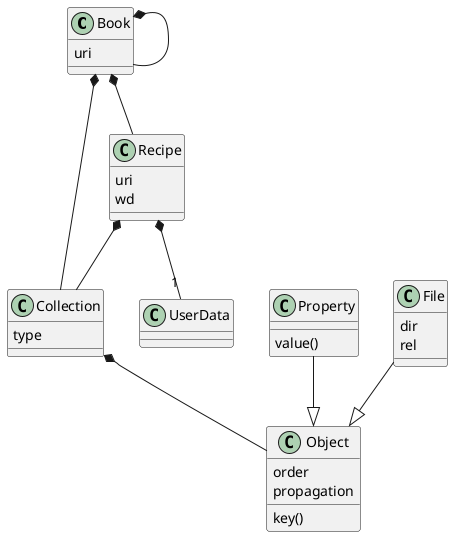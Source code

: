 @startuml
class Book
class Recipe
class Collection
class Object
class Property
class File
class UserData

Book *-- Book
Book *-- Recipe
Book *-- Collection
Book : uri

Recipe *-- Collection
Recipe *-- "1" UserData
Recipe : uri
Recipe : wd

Collection *-- Object
Collection : type

Object : key()
Object : order
Object : propagation


Property --|> Object
Property : value()

File --|> Object
File : dir
File : rel

@enduml
